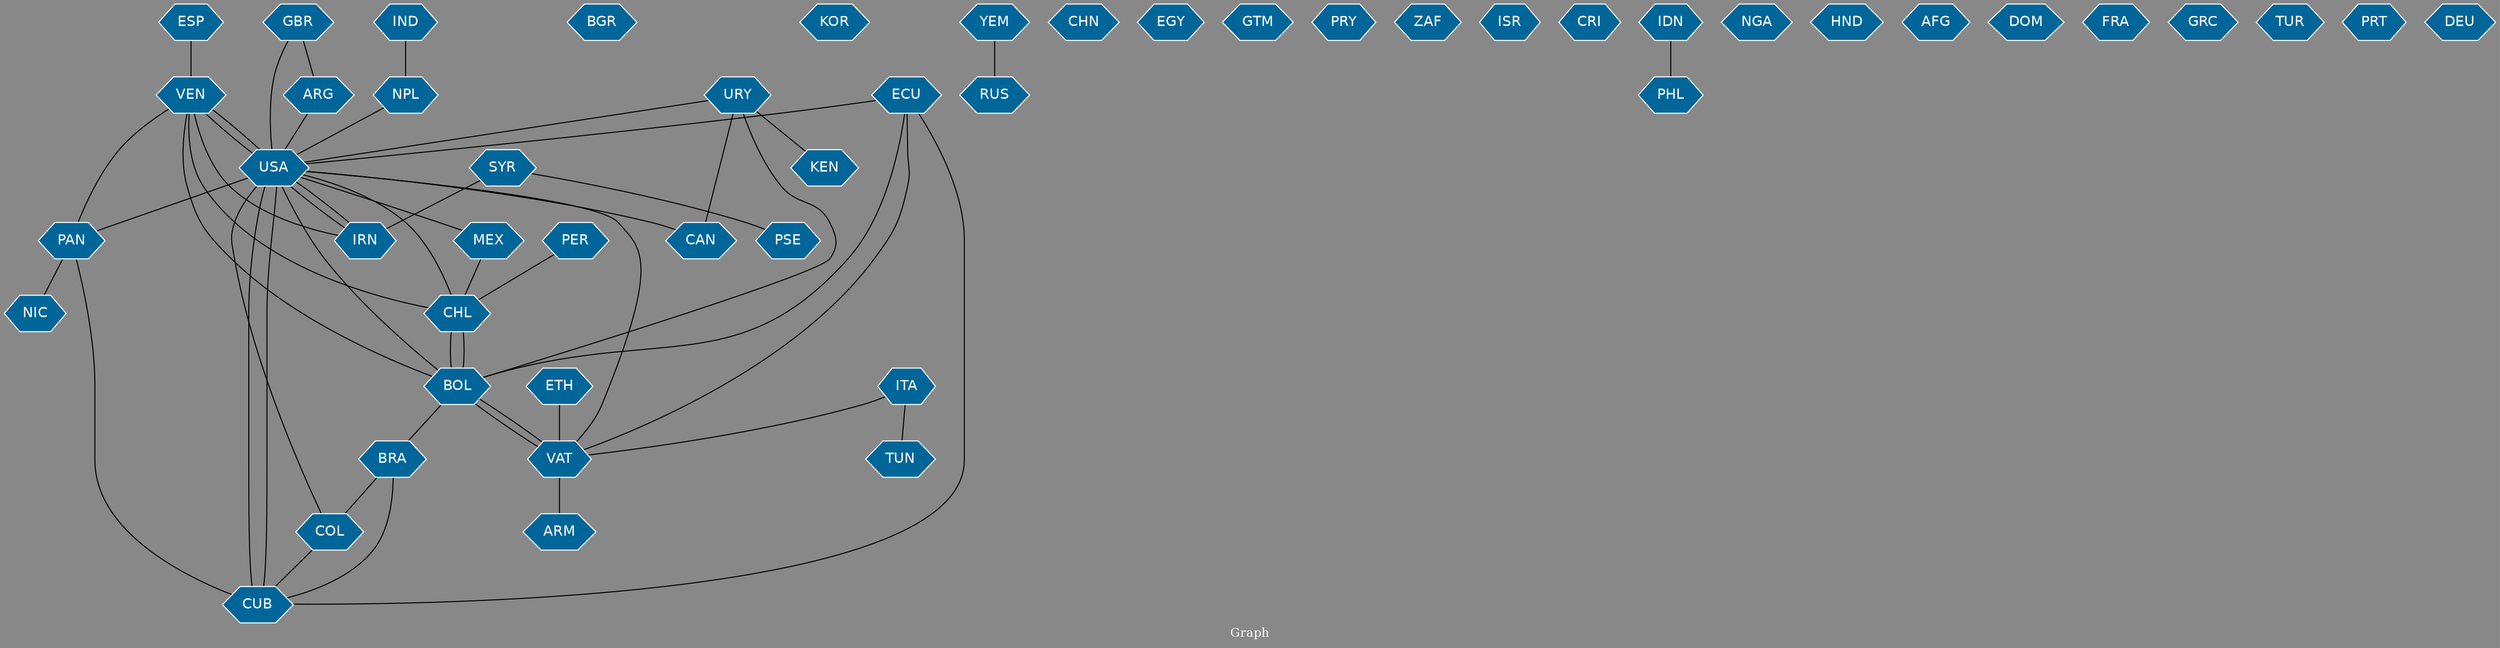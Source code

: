 // Countries together in item graph
graph {
	graph [bgcolor="#888888" fontcolor=white fontsize=12 label="Graph" outputorder=edgesfirst overlap=prism]
	node [color=white fillcolor="#006699" fontcolor=white fontname=Helvetica shape=hexagon style=filled]
	edge [arrowhead=open color=black fontcolor=white fontname=Courier fontsize=12]
		ESP [label=ESP]
		BOL [label=BOL]
		VAT [label=VAT]
		MEX [label=MEX]
		CHL [label=CHL]
		SYR [label=SYR]
		PSE [label=PSE]
		BRA [label=BRA]
		NPL [label=NPL]
		BGR [label=BGR]
		COL [label=COL]
		ITA [label=ITA]
		KOR [label=KOR]
		ECU [label=ECU]
		USA [label=USA]
		CUB [label=CUB]
		PER [label=PER]
		YEM [label=YEM]
		RUS [label=RUS]
		PAN [label=PAN]
		IRN [label=IRN]
		CHN [label=CHN]
		EGY [label=EGY]
		GTM [label=GTM]
		VEN [label=VEN]
		PRY [label=PRY]
		ZAF [label=ZAF]
		ARG [label=ARG]
		ISR [label=ISR]
		CRI [label=CRI]
		IDN [label=IDN]
		ETH [label=ETH]
		URY [label=URY]
		CAN [label=CAN]
		NGA [label=NGA]
		HND [label=HND]
		GBR [label=GBR]
		AFG [label=AFG]
		DOM [label=DOM]
		TUN [label=TUN]
		KEN [label=KEN]
		FRA [label=FRA]
		PHL [label=PHL]
		ARM [label=ARM]
		GRC [label=GRC]
		NIC [label=NIC]
		TUR [label=TUR]
		IND [label=IND]
		PRT [label=PRT]
		DEU [label=DEU]
			URY -- CAN [weight=1]
			ITA -- TUN [weight=1]
			VEN -- USA [weight=3]
			BOL -- BRA [weight=1]
			USA -- CAN [weight=1]
			CHL -- USA [weight=1]
			ETH -- VAT [weight=1]
			YEM -- RUS [weight=1]
			VAT -- ARM [weight=1]
			VEN -- IRN [weight=1]
			ARG -- USA [weight=1]
			VAT -- USA [weight=1]
			URY -- USA [weight=1]
			USA -- COL [weight=1]
			BOL -- VEN [weight=1]
			URY -- BOL [weight=1]
			ESP -- VEN [weight=3]
			BRA -- COL [weight=1]
			CHL -- VEN [weight=2]
			PER -- CHL [weight=1]
			VAT -- BOL [weight=1]
			NPL -- USA [weight=1]
			ECU -- CUB [weight=1]
			PAN -- NIC [weight=1]
			IDN -- PHL [weight=1]
			GBR -- USA [weight=1]
			VEN -- PAN [weight=1]
			GBR -- ARG [weight=1]
			USA -- MEX [weight=2]
			ITA -- VAT [weight=1]
			USA -- CUB [weight=6]
			USA -- PAN [weight=2]
			URY -- KEN [weight=1]
			MEX -- CHL [weight=1]
			BOL -- CHL [weight=3]
			USA -- VEN [weight=1]
			IRN -- USA [weight=1]
			CUB -- USA [weight=3]
			ECU -- BOL [weight=1]
			SYR -- PSE [weight=1]
			COL -- CUB [weight=1]
			CHL -- BOL [weight=1]
			PAN -- CUB [weight=1]
			BOL -- VAT [weight=2]
			CUB -- BRA [weight=1]
			ECU -- USA [weight=1]
			SYR -- IRN [weight=1]
			BOL -- USA [weight=2]
			USA -- IRN [weight=1]
			IND -- NPL [weight=1]
			ECU -- VAT [weight=1]
}
